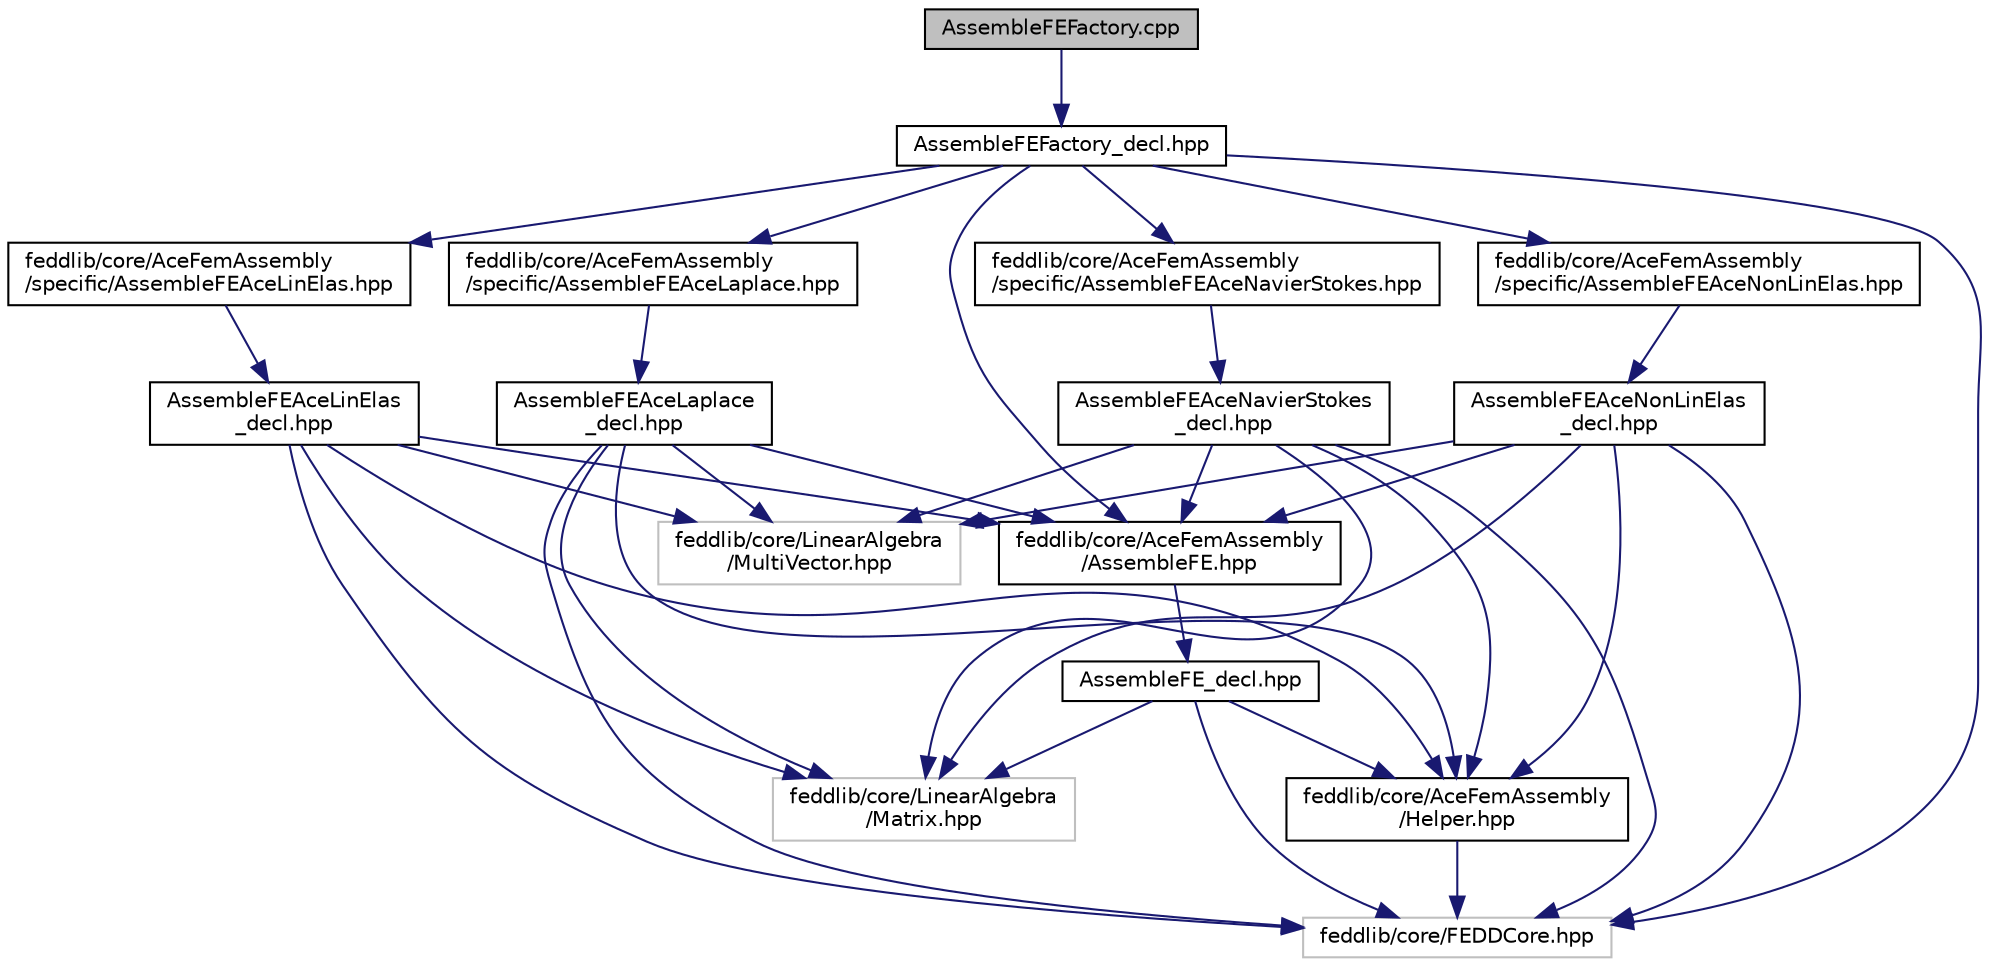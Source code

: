digraph "AssembleFEFactory.cpp"
{
 // LATEX_PDF_SIZE
  edge [fontname="Helvetica",fontsize="10",labelfontname="Helvetica",labelfontsize="10"];
  node [fontname="Helvetica",fontsize="10",shape=record];
  Node1 [label="AssembleFEFactory.cpp",height=0.2,width=0.4,color="black", fillcolor="grey75", style="filled", fontcolor="black",tooltip=" "];
  Node1 -> Node2 [color="midnightblue",fontsize="10",style="solid"];
  Node2 [label="AssembleFEFactory_decl.hpp",height=0.2,width=0.4,color="black", fillcolor="white", style="filled",URL="$AssembleFEFactory__decl_8hpp.html",tooltip=" "];
  Node2 -> Node3 [color="midnightblue",fontsize="10",style="solid"];
  Node3 [label="feddlib/core/AceFemAssembly\l/AssembleFE.hpp",height=0.2,width=0.4,color="black", fillcolor="white", style="filled",URL="$AssembleFE_8hpp.html",tooltip=" "];
  Node3 -> Node4 [color="midnightblue",fontsize="10",style="solid"];
  Node4 [label="AssembleFE_decl.hpp",height=0.2,width=0.4,color="black", fillcolor="white", style="filled",URL="$AssembleFE__decl_8hpp.html",tooltip=" "];
  Node4 -> Node5 [color="midnightblue",fontsize="10",style="solid"];
  Node5 [label="feddlib/core/FEDDCore.hpp",height=0.2,width=0.4,color="grey75", fillcolor="white", style="filled",tooltip=" "];
  Node4 -> Node6 [color="midnightblue",fontsize="10",style="solid"];
  Node6 [label="feddlib/core/LinearAlgebra\l/Matrix.hpp",height=0.2,width=0.4,color="grey75", fillcolor="white", style="filled",tooltip=" "];
  Node4 -> Node7 [color="midnightblue",fontsize="10",style="solid"];
  Node7 [label="feddlib/core/AceFemAssembly\l/Helper.hpp",height=0.2,width=0.4,color="black", fillcolor="white", style="filled",URL="$Helper_8hpp.html",tooltip=" "];
  Node7 -> Node5 [color="midnightblue",fontsize="10",style="solid"];
  Node2 -> Node5 [color="midnightblue",fontsize="10",style="solid"];
  Node2 -> Node8 [color="midnightblue",fontsize="10",style="solid"];
  Node8 [label="feddlib/core/AceFemAssembly\l/specific/AssembleFEAceLaplace.hpp",height=0.2,width=0.4,color="black", fillcolor="white", style="filled",URL="$AssembleFEAceLaplace_8hpp.html",tooltip=" "];
  Node8 -> Node9 [color="midnightblue",fontsize="10",style="solid"];
  Node9 [label="AssembleFEAceLaplace\l_decl.hpp",height=0.2,width=0.4,color="black", fillcolor="white", style="filled",URL="$AssembleFEAceLaplace__decl_8hpp.html",tooltip=" "];
  Node9 -> Node3 [color="midnightblue",fontsize="10",style="solid"];
  Node9 -> Node7 [color="midnightblue",fontsize="10",style="solid"];
  Node9 -> Node5 [color="midnightblue",fontsize="10",style="solid"];
  Node9 -> Node6 [color="midnightblue",fontsize="10",style="solid"];
  Node9 -> Node10 [color="midnightblue",fontsize="10",style="solid"];
  Node10 [label="feddlib/core/LinearAlgebra\l/MultiVector.hpp",height=0.2,width=0.4,color="grey75", fillcolor="white", style="filled",tooltip=" "];
  Node2 -> Node11 [color="midnightblue",fontsize="10",style="solid"];
  Node11 [label="feddlib/core/AceFemAssembly\l/specific/AssembleFEAceLinElas.hpp",height=0.2,width=0.4,color="black", fillcolor="white", style="filled",URL="$AssembleFEAceLinElas_8hpp.html",tooltip=" "];
  Node11 -> Node12 [color="midnightblue",fontsize="10",style="solid"];
  Node12 [label="AssembleFEAceLinElas\l_decl.hpp",height=0.2,width=0.4,color="black", fillcolor="white", style="filled",URL="$AssembleFEAceLinElas__decl_8hpp.html",tooltip=" "];
  Node12 -> Node3 [color="midnightblue",fontsize="10",style="solid"];
  Node12 -> Node7 [color="midnightblue",fontsize="10",style="solid"];
  Node12 -> Node5 [color="midnightblue",fontsize="10",style="solid"];
  Node12 -> Node6 [color="midnightblue",fontsize="10",style="solid"];
  Node12 -> Node10 [color="midnightblue",fontsize="10",style="solid"];
  Node2 -> Node13 [color="midnightblue",fontsize="10",style="solid"];
  Node13 [label="feddlib/core/AceFemAssembly\l/specific/AssembleFEAceNonLinElas.hpp",height=0.2,width=0.4,color="black", fillcolor="white", style="filled",URL="$AssembleFEAceNonLinElas_8hpp.html",tooltip=" "];
  Node13 -> Node14 [color="midnightblue",fontsize="10",style="solid"];
  Node14 [label="AssembleFEAceNonLinElas\l_decl.hpp",height=0.2,width=0.4,color="black", fillcolor="white", style="filled",URL="$AssembleFEAceNonLinElas__decl_8hpp.html",tooltip=" "];
  Node14 -> Node3 [color="midnightblue",fontsize="10",style="solid"];
  Node14 -> Node7 [color="midnightblue",fontsize="10",style="solid"];
  Node14 -> Node5 [color="midnightblue",fontsize="10",style="solid"];
  Node14 -> Node6 [color="midnightblue",fontsize="10",style="solid"];
  Node14 -> Node10 [color="midnightblue",fontsize="10",style="solid"];
  Node2 -> Node15 [color="midnightblue",fontsize="10",style="solid"];
  Node15 [label="feddlib/core/AceFemAssembly\l/specific/AssembleFEAceNavierStokes.hpp",height=0.2,width=0.4,color="black", fillcolor="white", style="filled",URL="$AssembleFEAceNavierStokes_8hpp.html",tooltip=" "];
  Node15 -> Node16 [color="midnightblue",fontsize="10",style="solid"];
  Node16 [label="AssembleFEAceNavierStokes\l_decl.hpp",height=0.2,width=0.4,color="black", fillcolor="white", style="filled",URL="$AssembleFEAceNavierStokes__decl_8hpp.html",tooltip=" "];
  Node16 -> Node3 [color="midnightblue",fontsize="10",style="solid"];
  Node16 -> Node7 [color="midnightblue",fontsize="10",style="solid"];
  Node16 -> Node5 [color="midnightblue",fontsize="10",style="solid"];
  Node16 -> Node6 [color="midnightblue",fontsize="10",style="solid"];
  Node16 -> Node10 [color="midnightblue",fontsize="10",style="solid"];
}
